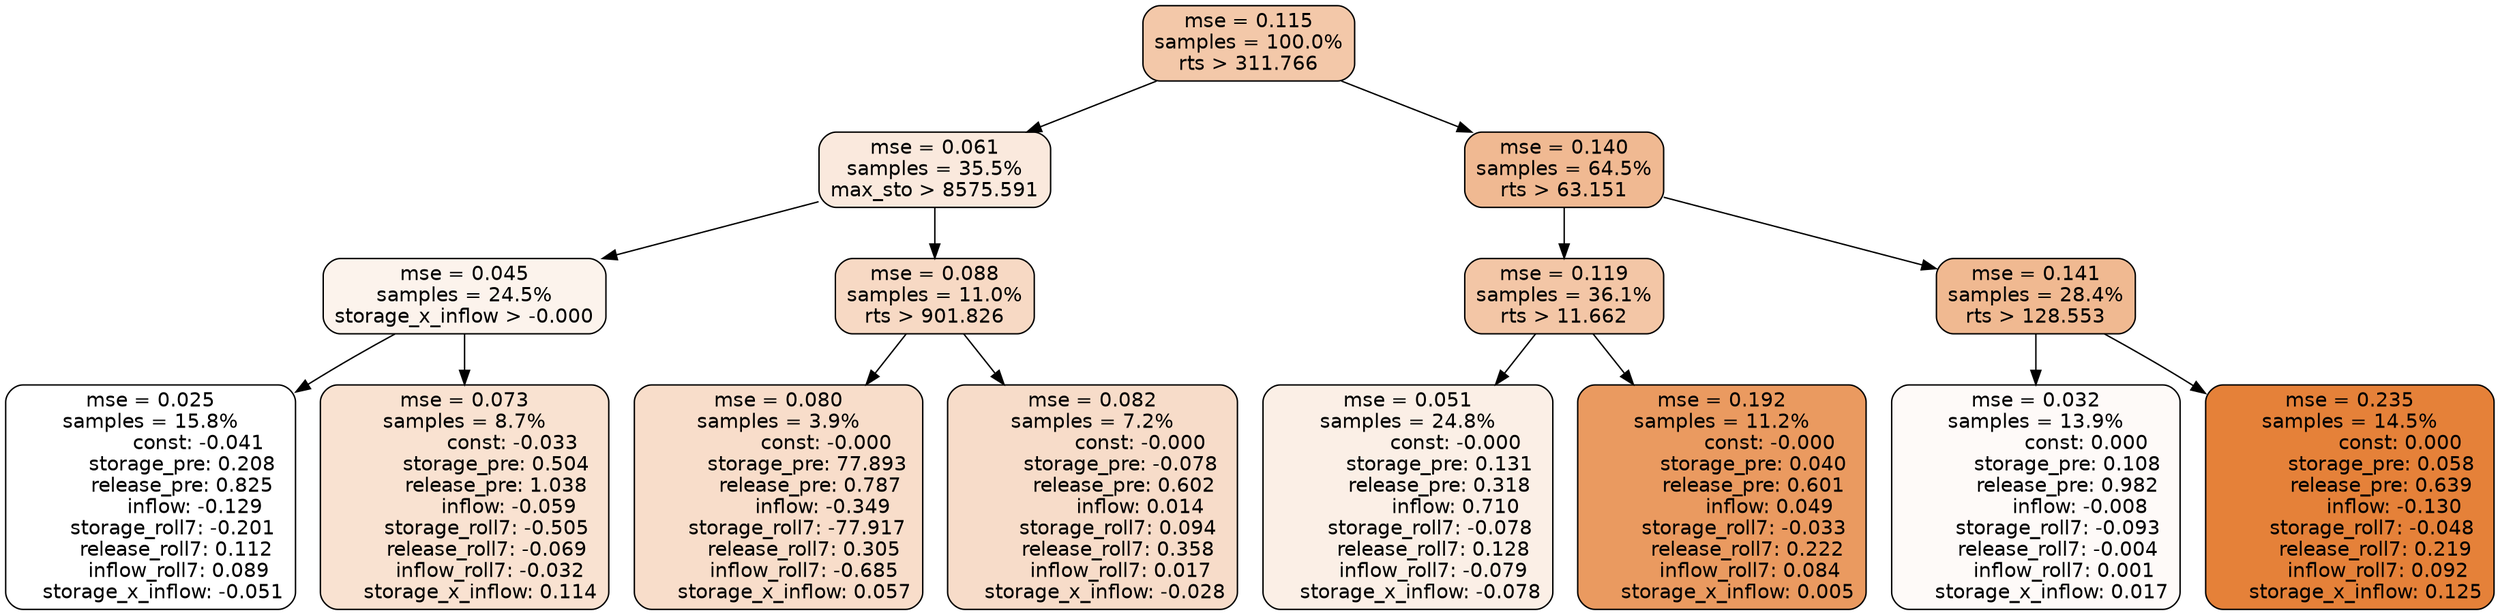 digraph tree {
node [shape=rectangle, style="filled, rounded", color="black", fontname=helvetica] ;
edge [fontname=helvetica] ;
	"0" [label="mse = 0.115
samples = 100.0%
rts > 311.766", fillcolor="#f3c8a9"]
	"8" [label="mse = 0.061
samples = 35.5%
max_sto > 8575.591", fillcolor="#fae9dd"]
	"1" [label="mse = 0.140
samples = 64.5%
rts > 63.151", fillcolor="#f0b992"]
	"9" [label="mse = 0.045
samples = 24.5%
storage_x_inflow > -0.000", fillcolor="#fcf3ec"]
	"12" [label="mse = 0.088
samples = 11.0%
rts > 901.826", fillcolor="#f7d9c4"]
	"2" [label="mse = 0.119
samples = 36.1%
rts > 11.662", fillcolor="#f3c6a6"]
	"5" [label="mse = 0.141
samples = 28.4%
rts > 128.553", fillcolor="#f0b991"]
	"10" [label="mse = 0.025
samples = 15.8%
               const: -0.041
          storage_pre: 0.208
          release_pre: 0.825
              inflow: -0.129
       storage_roll7: -0.201
        release_roll7: 0.112
         inflow_roll7: 0.089
    storage_x_inflow: -0.051", fillcolor="#ffffff"]
	"11" [label="mse = 0.073
samples = 8.7%
               const: -0.033
          storage_pre: 0.504
          release_pre: 1.038
              inflow: -0.059
       storage_roll7: -0.505
       release_roll7: -0.069
        inflow_roll7: -0.032
     storage_x_inflow: 0.114", fillcolor="#f9e2d1"]
	"14" [label="mse = 0.080
samples = 3.9%
               const: -0.000
         storage_pre: 77.893
          release_pre: 0.787
              inflow: -0.349
      storage_roll7: -77.917
        release_roll7: 0.305
        inflow_roll7: -0.685
     storage_x_inflow: 0.057", fillcolor="#f8ddca"]
	"13" [label="mse = 0.082
samples = 7.2%
               const: -0.000
         storage_pre: -0.078
          release_pre: 0.602
               inflow: 0.014
        storage_roll7: 0.094
        release_roll7: 0.358
         inflow_roll7: 0.017
    storage_x_inflow: -0.028", fillcolor="#f7dcc9"]
	"3" [label="mse = 0.051
samples = 24.8%
               const: -0.000
          storage_pre: 0.131
          release_pre: 0.318
               inflow: 0.710
       storage_roll7: -0.078
        release_roll7: 0.128
        inflow_roll7: -0.079
    storage_x_inflow: -0.078", fillcolor="#fbefe6"]
	"4" [label="mse = 0.192
samples = 11.2%
               const: -0.000
          storage_pre: 0.040
          release_pre: 0.601
               inflow: 0.049
       storage_roll7: -0.033
        release_roll7: 0.222
         inflow_roll7: 0.084
     storage_x_inflow: 0.005", fillcolor="#ea9a60"]
	"7" [label="mse = 0.032
samples = 13.9%
                const: 0.000
          storage_pre: 0.108
          release_pre: 0.982
              inflow: -0.008
       storage_roll7: -0.093
       release_roll7: -0.004
         inflow_roll7: 0.001
     storage_x_inflow: 0.017", fillcolor="#fefaf8"]
	"6" [label="mse = 0.235
samples = 14.5%
                const: 0.000
          storage_pre: 0.058
          release_pre: 0.639
              inflow: -0.130
       storage_roll7: -0.048
        release_roll7: 0.219
         inflow_roll7: 0.092
     storage_x_inflow: 0.125", fillcolor="#e58139"]

	"0" -> "1"
	"0" -> "8"
	"8" -> "9"
	"8" -> "12"
	"1" -> "2"
	"1" -> "5"
	"9" -> "10"
	"9" -> "11"
	"12" -> "13"
	"12" -> "14"
	"2" -> "3"
	"2" -> "4"
	"5" -> "6"
	"5" -> "7"
}